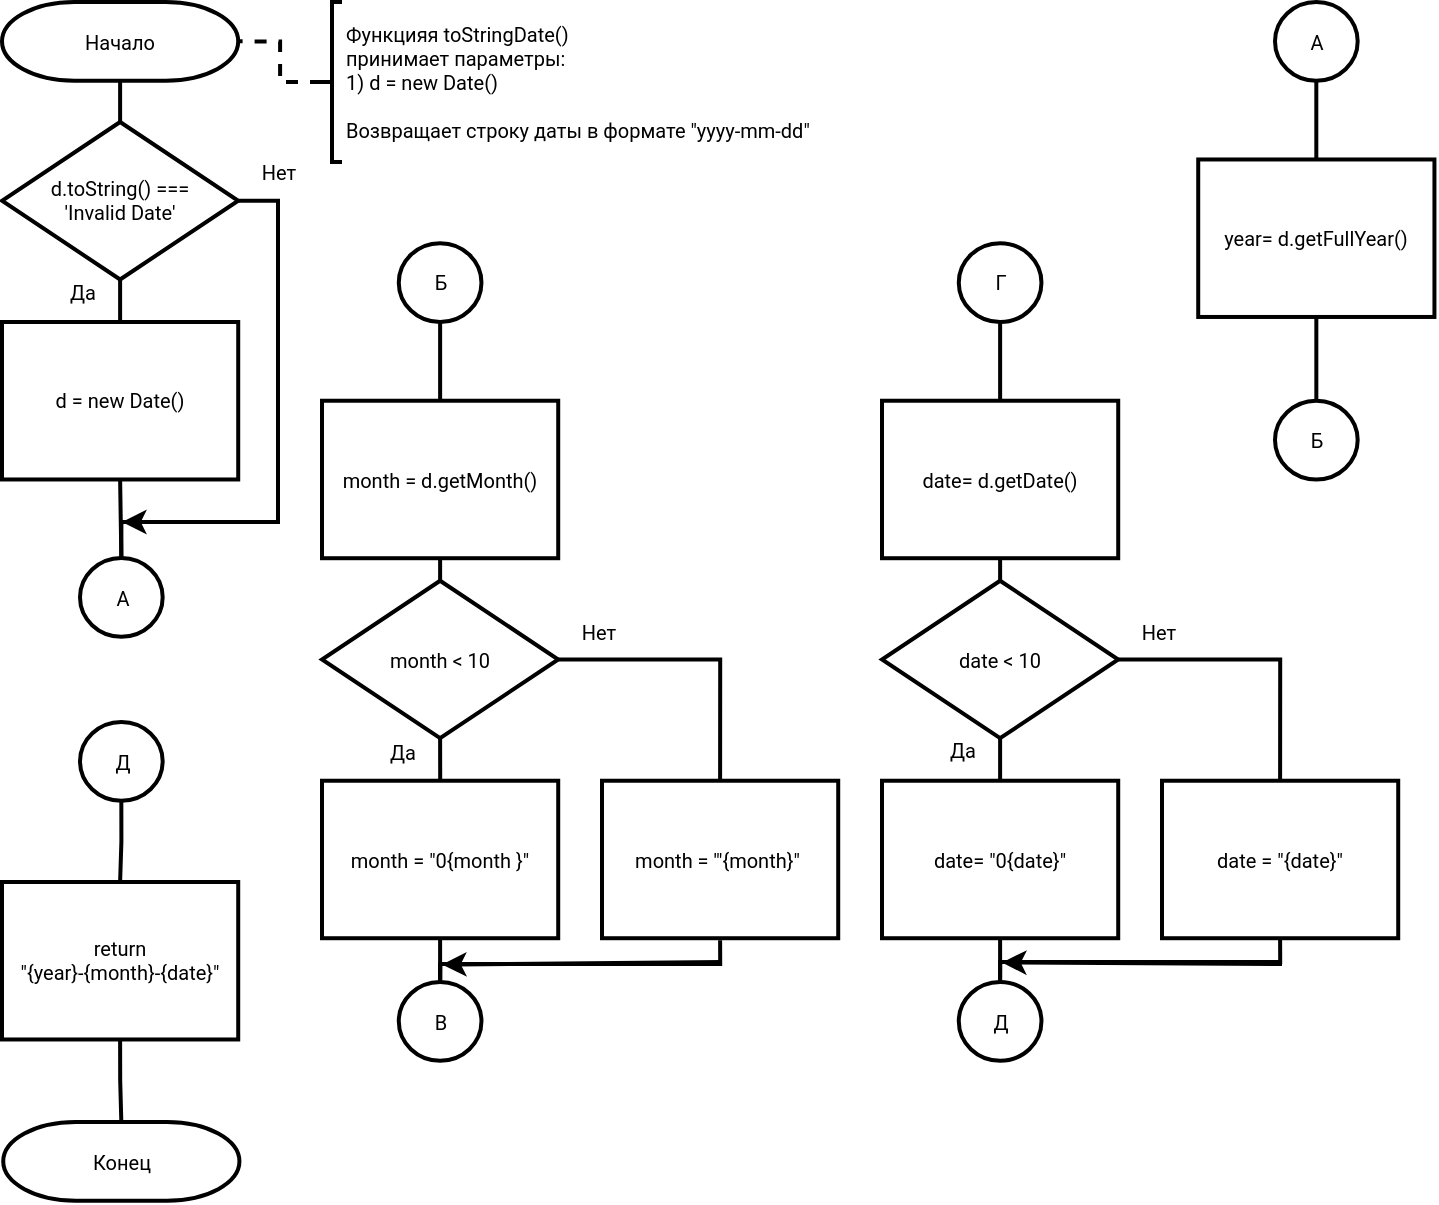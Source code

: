 <mxfile version="20.2.3" type="device"><diagram id="ocPkM2y0FLn_NgYpZz-E" name="Page-1"><mxGraphModel dx="1185" dy="721" grid="1" gridSize="10" guides="1" tooltips="1" connect="1" arrows="1" fold="1" page="1" pageScale="1" pageWidth="827" pageHeight="1169" math="0" shadow="0"><root><mxCell id="0"/><mxCell id="1" parent="0"/><mxCell id="gYfYX5atgRH-kku3bZTU-26" style="edgeStyle=orthogonalEdgeStyle;rounded=0;orthogonalLoop=1;jettySize=auto;html=1;exitX=0.5;exitY=1;exitDx=0;exitDy=0;exitPerimeter=0;entryX=0.5;entryY=0;entryDx=0;entryDy=0;entryPerimeter=0;fontFamily=Roboto;strokeWidth=2;endArrow=none;endFill=0;fontSize=10;fontSource=https%3A%2F%2Ffonts.googleapis.com%2Fcss%3Ffamily%3DRoboto;" parent="1" source="gYfYX5atgRH-kku3bZTU-13" target="gYfYX5atgRH-kku3bZTU-14" edge="1"><mxGeometry relative="1" as="geometry"/></mxCell><mxCell id="gYfYX5atgRH-kku3bZTU-13" value="Начало" style="strokeWidth=2;html=1;shape=mxgraph.flowchart.terminator;whiteSpace=wrap;fontFamily=Roboto;fontSize=10;fontSource=https%3A%2F%2Ffonts.googleapis.com%2Fcss%3Ffamily%3DRoboto;" parent="1" vertex="1"><mxGeometry x="40" y="40" width="118.11" height="39.37" as="geometry"/></mxCell><mxCell id="gYfYX5atgRH-kku3bZTU-27" style="edgeStyle=orthogonalEdgeStyle;rounded=0;orthogonalLoop=1;jettySize=auto;html=1;exitX=0.5;exitY=1;exitDx=0;exitDy=0;exitPerimeter=0;entryX=0.5;entryY=0;entryDx=0;entryDy=0;fontFamily=Roboto;endArrow=none;endFill=0;strokeWidth=2;fontSize=10;fontSource=https%3A%2F%2Ffonts.googleapis.com%2Fcss%3Ffamily%3DRoboto;" parent="1" source="gYfYX5atgRH-kku3bZTU-14" target="gYfYX5atgRH-kku3bZTU-15" edge="1"><mxGeometry relative="1" as="geometry"/></mxCell><mxCell id="4L_5L9tHKo6VDBUUXBE_-1" style="edgeStyle=orthogonalEdgeStyle;rounded=0;orthogonalLoop=1;jettySize=auto;html=1;exitX=1;exitY=0.5;exitDx=0;exitDy=0;exitPerimeter=0;entryX=0.5;entryY=0;entryDx=0;entryDy=0;entryPerimeter=0;strokeWidth=2;endArrow=none;endFill=0;fontFamily=Roboto;fontSource=https%3A%2F%2Ffonts.googleapis.com%2Fcss%3Ffamily%3DRoboto;fontSize=10;" parent="1" source="gYfYX5atgRH-kku3bZTU-14" target="gYfYX5atgRH-kku3bZTU-45" edge="1"><mxGeometry relative="1" as="geometry"><Array as="points"><mxPoint x="178" y="139"/><mxPoint x="178" y="300"/><mxPoint x="100" y="300"/></Array></mxGeometry></mxCell><mxCell id="gYfYX5atgRH-kku3bZTU-14" value="d.toString() ===&lt;br style=&quot;font-size: 10px;&quot;&gt;'Invalid Date'" style="strokeWidth=2;html=1;shape=mxgraph.flowchart.decision;whiteSpace=wrap;fontFamily=Roboto;fontSize=10;fontSource=https%3A%2F%2Ffonts.googleapis.com%2Fcss%3Ffamily%3DRoboto;" parent="1" vertex="1"><mxGeometry x="40" y="100" width="118.11" height="78.74" as="geometry"/></mxCell><mxCell id="gYfYX5atgRH-kku3bZTU-46" style="edgeStyle=orthogonalEdgeStyle;rounded=0;orthogonalLoop=1;jettySize=auto;html=1;exitX=0.5;exitY=1;exitDx=0;exitDy=0;entryX=0.5;entryY=0;entryDx=0;entryDy=0;entryPerimeter=0;fontFamily=Roboto;endArrow=none;endFill=0;strokeWidth=2;fontSize=10;fontSource=https%3A%2F%2Ffonts.googleapis.com%2Fcss%3Ffamily%3DRoboto;" parent="1" source="gYfYX5atgRH-kku3bZTU-15" target="gYfYX5atgRH-kku3bZTU-45" edge="1"><mxGeometry relative="1" as="geometry"/></mxCell><mxCell id="gYfYX5atgRH-kku3bZTU-15" value="d = new Date()" style="rounded=0;whiteSpace=wrap;html=1;absoluteArcSize=1;arcSize=14;strokeWidth=2;fontFamily=Roboto;fontSize=10;fontSource=https%3A%2F%2Ffonts.googleapis.com%2Fcss%3Ffamily%3DRoboto;" parent="1" vertex="1"><mxGeometry x="40" y="200" width="118.11" height="78.74" as="geometry"/></mxCell><mxCell id="gYfYX5atgRH-kku3bZTU-30" style="edgeStyle=orthogonalEdgeStyle;rounded=0;orthogonalLoop=1;jettySize=auto;html=1;exitX=0.5;exitY=1;exitDx=0;exitDy=0;entryX=0.5;entryY=0;entryDx=0;entryDy=0;entryPerimeter=0;fontFamily=Roboto;endArrow=none;endFill=0;strokeWidth=2;fontSize=10;fontSource=https%3A%2F%2Ffonts.googleapis.com%2Fcss%3Ffamily%3DRoboto;" parent="1" source="gYfYX5atgRH-kku3bZTU-16" target="gYfYX5atgRH-kku3bZTU-18" edge="1"><mxGeometry relative="1" as="geometry"/></mxCell><mxCell id="gYfYX5atgRH-kku3bZTU-16" value="month = d.getMonth()" style="rounded=0;whiteSpace=wrap;html=1;absoluteArcSize=1;arcSize=14;strokeWidth=2;fontFamily=Roboto;fontSize=10;fontSource=https%3A%2F%2Ffonts.googleapis.com%2Fcss%3Ffamily%3DRoboto;" parent="1" vertex="1"><mxGeometry x="200" y="239.37" width="118.11" height="78.74" as="geometry"/></mxCell><mxCell id="gYfYX5atgRH-kku3bZTU-31" style="edgeStyle=orthogonalEdgeStyle;rounded=0;orthogonalLoop=1;jettySize=auto;html=1;exitX=0.5;exitY=1;exitDx=0;exitDy=0;exitPerimeter=0;fontFamily=Roboto;endArrow=none;endFill=0;strokeWidth=2;fontSize=10;fontSource=https%3A%2F%2Ffonts.googleapis.com%2Fcss%3Ffamily%3DRoboto;" parent="1" source="gYfYX5atgRH-kku3bZTU-18" target="gYfYX5atgRH-kku3bZTU-19" edge="1"><mxGeometry relative="1" as="geometry"/></mxCell><mxCell id="gYfYX5atgRH-kku3bZTU-32" style="edgeStyle=orthogonalEdgeStyle;rounded=0;orthogonalLoop=1;jettySize=auto;html=1;exitX=1;exitY=0.5;exitDx=0;exitDy=0;exitPerimeter=0;entryX=0.5;entryY=0;entryDx=0;entryDy=0;fontFamily=Roboto;endArrow=none;endFill=0;strokeWidth=2;fontSize=10;fontSource=https%3A%2F%2Ffonts.googleapis.com%2Fcss%3Ffamily%3DRoboto;" parent="1" source="gYfYX5atgRH-kku3bZTU-18" target="gYfYX5atgRH-kku3bZTU-20" edge="1"><mxGeometry relative="1" as="geometry"/></mxCell><mxCell id="gYfYX5atgRH-kku3bZTU-18" value="month&amp;nbsp;&amp;lt; 10" style="strokeWidth=2;html=1;shape=mxgraph.flowchart.decision;whiteSpace=wrap;fontFamily=Roboto;fontSize=10;fontSource=https%3A%2F%2Ffonts.googleapis.com%2Fcss%3Ffamily%3DRoboto;" parent="1" vertex="1"><mxGeometry x="200" y="329.37" width="118.11" height="78.74" as="geometry"/></mxCell><mxCell id="gYfYX5atgRH-kku3bZTU-36" style="edgeStyle=orthogonalEdgeStyle;rounded=0;orthogonalLoop=1;jettySize=auto;html=1;exitX=0.5;exitY=1;exitDx=0;exitDy=0;entryX=0.5;entryY=0;entryDx=0;entryDy=0;entryPerimeter=0;fontFamily=Roboto;endArrow=none;endFill=0;strokeWidth=2;fontSize=10;fontSource=https%3A%2F%2Ffonts.googleapis.com%2Fcss%3Ffamily%3DRoboto;" parent="1" source="gYfYX5atgRH-kku3bZTU-19" target="gYfYX5atgRH-kku3bZTU-35" edge="1"><mxGeometry relative="1" as="geometry"/></mxCell><mxCell id="gYfYX5atgRH-kku3bZTU-19" value="month&amp;nbsp;= &quot;0{month }&quot;" style="rounded=0;whiteSpace=wrap;html=1;absoluteArcSize=1;arcSize=14;strokeWidth=2;fontFamily=Roboto;fontSize=10;fontSource=https%3A%2F%2Ffonts.googleapis.com%2Fcss%3Ffamily%3DRoboto;" parent="1" vertex="1"><mxGeometry x="200" y="429.37" width="118.11" height="78.74" as="geometry"/></mxCell><mxCell id="gYfYX5atgRH-kku3bZTU-37" style="edgeStyle=orthogonalEdgeStyle;rounded=0;orthogonalLoop=1;jettySize=auto;html=1;exitX=0.5;exitY=1;exitDx=0;exitDy=0;entryX=0.5;entryY=0;entryDx=0;entryDy=0;entryPerimeter=0;fontFamily=Roboto;endArrow=none;endFill=0;strokeWidth=2;fontSize=10;fontSource=https%3A%2F%2Ffonts.googleapis.com%2Fcss%3Ffamily%3DRoboto;startArrow=none;" parent="1" source="gYfYX5atgRH-kku3bZTU-35" edge="1"><mxGeometry relative="1" as="geometry"><mxPoint x="399.055" y="509.11" as="sourcePoint"/><mxPoint x="259.059" y="561.63" as="targetPoint"/><Array as="points"><mxPoint x="259" y="521"/></Array></mxGeometry></mxCell><mxCell id="gYfYX5atgRH-kku3bZTU-20" value="month&amp;nbsp;= '&quot;{month}&quot;&amp;nbsp;" style="rounded=0;whiteSpace=wrap;html=1;absoluteArcSize=1;arcSize=14;strokeWidth=2;fontFamily=Roboto;fontSize=10;fontSource=https%3A%2F%2Ffonts.googleapis.com%2Fcss%3Ffamily%3DRoboto;" parent="1" vertex="1"><mxGeometry x="340" y="429.37" width="118.11" height="78.74" as="geometry"/></mxCell><mxCell id="gYfYX5atgRH-kku3bZTU-40" style="edgeStyle=orthogonalEdgeStyle;rounded=0;orthogonalLoop=1;jettySize=auto;html=1;exitX=0.5;exitY=1;exitDx=0;exitDy=0;entryX=0.5;entryY=0;entryDx=0;entryDy=0;entryPerimeter=0;fontFamily=Roboto;endArrow=none;endFill=0;strokeWidth=2;fontSize=10;fontSource=https%3A%2F%2Ffonts.googleapis.com%2Fcss%3Ffamily%3DRoboto;" parent="1" source="gYfYX5atgRH-kku3bZTU-21" target="gYfYX5atgRH-kku3bZTU-22" edge="1"><mxGeometry relative="1" as="geometry"/></mxCell><mxCell id="gYfYX5atgRH-kku3bZTU-21" value="date= d.getDate()" style="rounded=0;whiteSpace=wrap;html=1;absoluteArcSize=1;arcSize=14;strokeWidth=2;fontFamily=Roboto;fontSize=10;fontSource=https%3A%2F%2Ffonts.googleapis.com%2Fcss%3Ffamily%3DRoboto;" parent="1" vertex="1"><mxGeometry x="480" y="239.37" width="118.11" height="78.74" as="geometry"/></mxCell><mxCell id="gYfYX5atgRH-kku3bZTU-41" style="edgeStyle=orthogonalEdgeStyle;rounded=0;orthogonalLoop=1;jettySize=auto;html=1;exitX=0.5;exitY=1;exitDx=0;exitDy=0;exitPerimeter=0;entryX=0.5;entryY=0;entryDx=0;entryDy=0;fontFamily=Roboto;endArrow=none;endFill=0;strokeWidth=2;fontSize=10;fontSource=https%3A%2F%2Ffonts.googleapis.com%2Fcss%3Ffamily%3DRoboto;" parent="1" source="gYfYX5atgRH-kku3bZTU-22" target="gYfYX5atgRH-kku3bZTU-23" edge="1"><mxGeometry relative="1" as="geometry"/></mxCell><mxCell id="gYfYX5atgRH-kku3bZTU-42" style="edgeStyle=orthogonalEdgeStyle;rounded=0;orthogonalLoop=1;jettySize=auto;html=1;exitX=1;exitY=0.5;exitDx=0;exitDy=0;exitPerimeter=0;entryX=0.5;entryY=0;entryDx=0;entryDy=0;fontFamily=Roboto;endArrow=none;endFill=0;strokeWidth=2;fontSize=10;fontSource=https%3A%2F%2Ffonts.googleapis.com%2Fcss%3Ffamily%3DRoboto;" parent="1" source="gYfYX5atgRH-kku3bZTU-22" target="gYfYX5atgRH-kku3bZTU-24" edge="1"><mxGeometry relative="1" as="geometry"/></mxCell><mxCell id="gYfYX5atgRH-kku3bZTU-22" value="date &amp;lt; 10" style="strokeWidth=2;html=1;shape=mxgraph.flowchart.decision;whiteSpace=wrap;fontFamily=Roboto;fontSize=10;fontSource=https%3A%2F%2Ffonts.googleapis.com%2Fcss%3Ffamily%3DRoboto;" parent="1" vertex="1"><mxGeometry x="480" y="329.37" width="118.11" height="78.74" as="geometry"/></mxCell><mxCell id="gYfYX5atgRH-kku3bZTU-44" style="edgeStyle=orthogonalEdgeStyle;rounded=0;orthogonalLoop=1;jettySize=auto;html=1;exitX=0.5;exitY=1;exitDx=0;exitDy=0;entryX=0.5;entryY=0;entryDx=0;entryDy=0;entryPerimeter=0;fontFamily=Roboto;endArrow=none;endFill=0;strokeWidth=2;fontSize=10;fontSource=https%3A%2F%2Ffonts.googleapis.com%2Fcss%3Ffamily%3DRoboto;" parent="1" source="gYfYX5atgRH-kku3bZTU-23" target="gYfYX5atgRH-kku3bZTU-43" edge="1"><mxGeometry relative="1" as="geometry"/></mxCell><mxCell id="gYfYX5atgRH-kku3bZTU-23" value="date= &quot;0{date}&quot;" style="rounded=0;whiteSpace=wrap;html=1;absoluteArcSize=1;arcSize=14;strokeWidth=2;fontFamily=Roboto;fontSize=10;fontSource=https%3A%2F%2Ffonts.googleapis.com%2Fcss%3Ffamily%3DRoboto;" parent="1" vertex="1"><mxGeometry x="480" y="429.37" width="118.11" height="78.74" as="geometry"/></mxCell><mxCell id="gYfYX5atgRH-kku3bZTU-51" style="edgeStyle=orthogonalEdgeStyle;rounded=0;orthogonalLoop=1;jettySize=auto;html=1;exitX=0.5;exitY=1;exitDx=0;exitDy=0;entryX=0.5;entryY=0;entryDx=0;entryDy=0;entryPerimeter=0;fontFamily=Roboto;endArrow=none;endFill=0;strokeWidth=2;fontSize=10;fontSource=https%3A%2F%2Ffonts.googleapis.com%2Fcss%3Ffamily%3DRoboto;" parent="1" source="gYfYX5atgRH-kku3bZTU-24" target="gYfYX5atgRH-kku3bZTU-43" edge="1"><mxGeometry relative="1" as="geometry"><Array as="points"><mxPoint x="679" y="520"/><mxPoint x="539" y="520"/></Array></mxGeometry></mxCell><mxCell id="gYfYX5atgRH-kku3bZTU-24" value="date = &quot;{date}&quot;" style="rounded=0;whiteSpace=wrap;html=1;absoluteArcSize=1;arcSize=14;strokeWidth=2;fontFamily=Roboto;fontSize=10;fontSource=https%3A%2F%2Ffonts.googleapis.com%2Fcss%3Ffamily%3DRoboto;" parent="1" vertex="1"><mxGeometry x="620" y="429.37" width="118.11" height="78.74" as="geometry"/></mxCell><mxCell id="gYfYX5atgRH-kku3bZTU-50" style="edgeStyle=orthogonalEdgeStyle;rounded=0;orthogonalLoop=1;jettySize=auto;html=1;exitX=0.5;exitY=1;exitDx=0;exitDy=0;entryX=0.5;entryY=0;entryDx=0;entryDy=0;entryPerimeter=0;fontFamily=Roboto;endArrow=none;endFill=0;strokeWidth=2;fontSize=10;fontSource=https%3A%2F%2Ffonts.googleapis.com%2Fcss%3Ffamily%3DRoboto;" parent="1" source="gYfYX5atgRH-kku3bZTU-25" target="gYfYX5atgRH-kku3bZTU-49" edge="1"><mxGeometry relative="1" as="geometry"/></mxCell><mxCell id="gYfYX5atgRH-kku3bZTU-25" value="return&lt;br style=&quot;font-size: 10px;&quot;&gt;&quot;{year}-{month}-{date}&quot;" style="rounded=0;whiteSpace=wrap;html=1;absoluteArcSize=1;arcSize=14;strokeWidth=2;fontFamily=Roboto;fontSize=10;fontSource=https%3A%2F%2Ffonts.googleapis.com%2Fcss%3Ffamily%3DRoboto;" parent="1" vertex="1"><mxGeometry x="40" y="480" width="118.11" height="78.74" as="geometry"/></mxCell><mxCell id="gYfYX5atgRH-kku3bZTU-34" style="edgeStyle=orthogonalEdgeStyle;rounded=0;orthogonalLoop=1;jettySize=auto;html=1;exitX=0.5;exitY=1;exitDx=0;exitDy=0;exitPerimeter=0;entryX=0.5;entryY=0;entryDx=0;entryDy=0;fontFamily=Roboto;endArrow=none;endFill=0;strokeWidth=2;fontSize=10;fontSource=https%3A%2F%2Ffonts.googleapis.com%2Fcss%3Ffamily%3DRoboto;" parent="1" source="gYfYX5atgRH-kku3bZTU-33" target="gYfYX5atgRH-kku3bZTU-16" edge="1"><mxGeometry relative="1" as="geometry"/></mxCell><mxCell id="gYfYX5atgRH-kku3bZTU-33" value="Б" style="verticalLabelPosition=middle;verticalAlign=middle;html=1;shape=mxgraph.flowchart.on-page_reference;fontFamily=Roboto;strokeWidth=2;labelPosition=center;align=center;fontSize=10;fontSource=https%3A%2F%2Ffonts.googleapis.com%2Fcss%3Ffamily%3DRoboto;" parent="1" vertex="1"><mxGeometry x="238.39" y="160.63" width="41.338" height="39.37" as="geometry"/></mxCell><mxCell id="gYfYX5atgRH-kku3bZTU-39" style="edgeStyle=orthogonalEdgeStyle;rounded=0;orthogonalLoop=1;jettySize=auto;html=1;exitX=0.5;exitY=1;exitDx=0;exitDy=0;exitPerimeter=0;entryX=0.5;entryY=0;entryDx=0;entryDy=0;fontFamily=Roboto;endArrow=none;endFill=0;strokeWidth=2;fontSize=10;fontSource=https%3A%2F%2Ffonts.googleapis.com%2Fcss%3Ffamily%3DRoboto;" parent="1" source="gYfYX5atgRH-kku3bZTU-38" target="gYfYX5atgRH-kku3bZTU-21" edge="1"><mxGeometry relative="1" as="geometry"/></mxCell><mxCell id="gYfYX5atgRH-kku3bZTU-38" value="Г" style="verticalLabelPosition=middle;verticalAlign=middle;html=1;shape=mxgraph.flowchart.on-page_reference;fontFamily=Roboto;strokeWidth=2;labelPosition=center;align=center;fontSize=10;fontSource=https%3A%2F%2Ffonts.googleapis.com%2Fcss%3Ffamily%3DRoboto;" parent="1" vertex="1"><mxGeometry x="518.39" y="160.63" width="41.338" height="39.37" as="geometry"/></mxCell><mxCell id="gYfYX5atgRH-kku3bZTU-43" value="Д" style="verticalLabelPosition=middle;verticalAlign=middle;html=1;shape=mxgraph.flowchart.on-page_reference;fontFamily=Roboto;strokeWidth=2;labelPosition=center;align=center;fontSize=10;fontSource=https%3A%2F%2Ffonts.googleapis.com%2Fcss%3Ffamily%3DRoboto;" parent="1" vertex="1"><mxGeometry x="518.39" y="530" width="41.338" height="39.37" as="geometry"/></mxCell><mxCell id="gYfYX5atgRH-kku3bZTU-45" value="А" style="verticalLabelPosition=middle;verticalAlign=middle;html=1;shape=mxgraph.flowchart.on-page_reference;fontFamily=Roboto;strokeWidth=2;labelPosition=center;align=center;fontSize=10;fontSource=https%3A%2F%2Ffonts.googleapis.com%2Fcss%3Ffamily%3DRoboto;" parent="1" vertex="1"><mxGeometry x="79" y="318" width="41.338" height="39.37" as="geometry"/></mxCell><mxCell id="gYfYX5atgRH-kku3bZTU-48" style="edgeStyle=orthogonalEdgeStyle;rounded=0;orthogonalLoop=1;jettySize=auto;html=1;exitX=0.5;exitY=1;exitDx=0;exitDy=0;exitPerimeter=0;entryX=0.5;entryY=0;entryDx=0;entryDy=0;fontFamily=Roboto;endArrow=none;endFill=0;strokeWidth=2;fontSize=10;fontSource=https%3A%2F%2Ffonts.googleapis.com%2Fcss%3Ffamily%3DRoboto;" parent="1" source="gYfYX5atgRH-kku3bZTU-47" target="gYfYX5atgRH-kku3bZTU-25" edge="1"><mxGeometry relative="1" as="geometry"/></mxCell><mxCell id="gYfYX5atgRH-kku3bZTU-47" value="Д" style="verticalLabelPosition=middle;verticalAlign=middle;html=1;shape=mxgraph.flowchart.on-page_reference;fontFamily=Roboto;strokeWidth=2;labelPosition=center;align=center;fontSize=10;fontSource=https%3A%2F%2Ffonts.googleapis.com%2Fcss%3Ffamily%3DRoboto;" parent="1" vertex="1"><mxGeometry x="79" y="400" width="41.338" height="39.37" as="geometry"/></mxCell><mxCell id="gYfYX5atgRH-kku3bZTU-49" value="Конец" style="strokeWidth=2;html=1;shape=mxgraph.flowchart.terminator;whiteSpace=wrap;fontFamily=Roboto;fontSize=10;fontSource=https%3A%2F%2Ffonts.googleapis.com%2Fcss%3Ffamily%3DRoboto;" parent="1" vertex="1"><mxGeometry x="40.61" y="600" width="118.11" height="39.37" as="geometry"/></mxCell><mxCell id="gYfYX5atgRH-kku3bZTU-53" style="edgeStyle=orthogonalEdgeStyle;rounded=0;orthogonalLoop=1;jettySize=auto;html=1;exitX=0;exitY=0.5;exitDx=0;exitDy=0;exitPerimeter=0;entryX=1;entryY=0.5;entryDx=0;entryDy=0;entryPerimeter=0;fontFamily=Roboto;endArrow=none;endFill=0;strokeWidth=2;dashed=1;fontSize=10;fontSource=https%3A%2F%2Ffonts.googleapis.com%2Fcss%3Ffamily%3DRoboto;" parent="1" source="gYfYX5atgRH-kku3bZTU-52" target="gYfYX5atgRH-kku3bZTU-13" edge="1"><mxGeometry relative="1" as="geometry"/></mxCell><mxCell id="gYfYX5atgRH-kku3bZTU-52" value="Функцияя toStringDate()&lt;br style=&quot;font-size: 10px;&quot;&gt;принимает параметры:&lt;br style=&quot;font-size: 10px;&quot;&gt;1) d = new Date()&lt;br style=&quot;font-size: 10px;&quot;&gt;&lt;br style=&quot;font-size: 10px;&quot;&gt;Возвращает строку даты в формате &quot;yyyy-mm-dd&quot;" style="strokeWidth=2;html=1;shape=mxgraph.flowchart.annotation_2;align=left;labelPosition=right;pointerEvents=1;rounded=0;fontFamily=Roboto;fontSize=10;fontSource=https%3A%2F%2Ffonts.googleapis.com%2Fcss%3Ffamily%3DRoboto;" parent="1" vertex="1"><mxGeometry x="200" y="40" width="10" height="80" as="geometry"/></mxCell><mxCell id="r-BGo9c0rDbQSYRC-zOx-2" value="Нет" style="text;html=1;align=center;verticalAlign=middle;resizable=0;points=[];autosize=1;strokeColor=none;fillColor=none;fontFamily=Roboto;fontSource=https%3A%2F%2Ffonts.googleapis.com%2Fcss%3Ffamily%3DRoboto;fontSize=10;" parent="1" vertex="1"><mxGeometry x="318.11" y="340" width="40" height="30" as="geometry"/></mxCell><mxCell id="r-BGo9c0rDbQSYRC-zOx-3" value="Да" style="text;html=1;align=center;verticalAlign=middle;resizable=0;points=[];autosize=1;strokeColor=none;fillColor=none;fontFamily=Roboto;fontSource=https%3A%2F%2Ffonts.googleapis.com%2Fcss%3Ffamily%3DRoboto;fontSize=10;" parent="1" vertex="1"><mxGeometry x="60" y="170" width="40" height="30" as="geometry"/></mxCell><mxCell id="r-BGo9c0rDbQSYRC-zOx-4" value="Да" style="text;html=1;align=center;verticalAlign=middle;resizable=0;points=[];autosize=1;strokeColor=none;fillColor=none;fontFamily=Roboto;fontSource=https%3A%2F%2Ffonts.googleapis.com%2Fcss%3Ffamily%3DRoboto;fontSize=10;" parent="1" vertex="1"><mxGeometry x="220" y="400" width="40" height="30" as="geometry"/></mxCell><mxCell id="r-BGo9c0rDbQSYRC-zOx-5" value="Да" style="text;html=1;align=center;verticalAlign=middle;resizable=0;points=[];autosize=1;strokeColor=none;fillColor=none;fontFamily=Roboto;fontSource=https%3A%2F%2Ffonts.googleapis.com%2Fcss%3Ffamily%3DRoboto;fontSize=10;" parent="1" vertex="1"><mxGeometry x="500" y="399.37" width="40" height="30" as="geometry"/></mxCell><mxCell id="r-BGo9c0rDbQSYRC-zOx-6" value="Нет" style="text;html=1;align=center;verticalAlign=middle;resizable=0;points=[];autosize=1;strokeColor=none;fillColor=none;fontFamily=Roboto;fontSource=https%3A%2F%2Ffonts.googleapis.com%2Fcss%3Ffamily%3DRoboto;fontSize=10;" parent="1" vertex="1"><mxGeometry x="158.11" y="110" width="40" height="30" as="geometry"/></mxCell><mxCell id="r-BGo9c0rDbQSYRC-zOx-7" value="Нет" style="text;html=1;align=center;verticalAlign=middle;resizable=0;points=[];autosize=1;strokeColor=none;fillColor=none;fontFamily=Roboto;fontSource=https%3A%2F%2Ffonts.googleapis.com%2Fcss%3Ffamily%3DRoboto;fontSize=10;" parent="1" vertex="1"><mxGeometry x="598.11" y="340" width="40" height="30" as="geometry"/></mxCell><mxCell id="uW94li5Cb0Kt3cpWWqvu-15" style="edgeStyle=orthogonalEdgeStyle;rounded=0;orthogonalLoop=1;jettySize=auto;html=1;exitX=0.5;exitY=1;exitDx=0;exitDy=0;entryX=0.5;entryY=0;entryDx=0;entryDy=0;entryPerimeter=0;endArrow=none;endFill=0;strokeWidth=2;fontFamily=Roboto;fontSource=https%3A%2F%2Ffonts.googleapis.com%2Fcss%3Ffamily%3DRoboto;fontSize=10;" parent="1" source="uW94li5Cb0Kt3cpWWqvu-2" target="uW94li5Cb0Kt3cpWWqvu-12" edge="1"><mxGeometry relative="1" as="geometry"/></mxCell><mxCell id="uW94li5Cb0Kt3cpWWqvu-2" value="year= d.getFullYear()" style="rounded=0;whiteSpace=wrap;html=1;absoluteArcSize=1;arcSize=14;strokeWidth=2;fontFamily=Roboto;fontSize=10;fontSource=https%3A%2F%2Ffonts.googleapis.com%2Fcss%3Ffamily%3DRoboto;" parent="1" vertex="1"><mxGeometry x="638.11" y="118.74" width="118.11" height="78.74" as="geometry"/></mxCell><mxCell id="uW94li5Cb0Kt3cpWWqvu-10" style="edgeStyle=orthogonalEdgeStyle;rounded=0;orthogonalLoop=1;jettySize=auto;html=1;exitX=0.5;exitY=1;exitDx=0;exitDy=0;exitPerimeter=0;entryX=0.5;entryY=0;entryDx=0;entryDy=0;fontFamily=Roboto;endArrow=none;endFill=0;strokeWidth=2;fontSize=10;fontSource=https%3A%2F%2Ffonts.googleapis.com%2Fcss%3Ffamily%3DRoboto;" parent="1" source="uW94li5Cb0Kt3cpWWqvu-11" target="uW94li5Cb0Kt3cpWWqvu-2" edge="1"><mxGeometry relative="1" as="geometry"/></mxCell><mxCell id="uW94li5Cb0Kt3cpWWqvu-11" value="А" style="verticalLabelPosition=middle;verticalAlign=middle;html=1;shape=mxgraph.flowchart.on-page_reference;fontFamily=Roboto;strokeWidth=2;labelPosition=center;align=center;fontSize=10;fontSource=https%3A%2F%2Ffonts.googleapis.com%2Fcss%3Ffamily%3DRoboto;" parent="1" vertex="1"><mxGeometry x="676.5" y="40" width="41.338" height="39.37" as="geometry"/></mxCell><mxCell id="uW94li5Cb0Kt3cpWWqvu-12" value="Б" style="verticalLabelPosition=middle;verticalAlign=middle;html=1;shape=mxgraph.flowchart.on-page_reference;fontFamily=Roboto;strokeWidth=2;labelPosition=center;align=center;fontSize=10;fontSource=https%3A%2F%2Ffonts.googleapis.com%2Fcss%3Ffamily%3DRoboto;" parent="1" vertex="1"><mxGeometry x="676.5" y="239.37" width="41.338" height="39.37" as="geometry"/></mxCell><mxCell id="4L_5L9tHKo6VDBUUXBE_-2" value="" style="endArrow=classic;html=1;rounded=0;strokeWidth=2;fontFamily=Roboto;fontSource=https%3A%2F%2Ffonts.googleapis.com%2Fcss%3Ffamily%3DRoboto;fontSize=10;" parent="1" edge="1"><mxGeometry width="50" height="50" relative="1" as="geometry"><mxPoint x="170" y="300" as="sourcePoint"/><mxPoint x="100" y="300" as="targetPoint"/></mxGeometry></mxCell><mxCell id="aZpHVczdQCOvpBZVDxoS-1" value="" style="endArrow=classic;html=1;rounded=0;strokeWidth=2;fontFamily=Roboto;fontSource=https%3A%2F%2Ffonts.googleapis.com%2Fcss%3Ffamily%3DRoboto;fontSize=10;" edge="1" parent="1"><mxGeometry width="50" height="50" relative="1" as="geometry"><mxPoint x="400" y="520" as="sourcePoint"/><mxPoint x="260" y="521.31" as="targetPoint"/></mxGeometry></mxCell><mxCell id="aZpHVczdQCOvpBZVDxoS-2" value="" style="endArrow=classic;html=1;rounded=0;strokeWidth=2;fontFamily=Roboto;fontSource=https%3A%2F%2Ffonts.googleapis.com%2Fcss%3Ffamily%3DRoboto;fontSize=10;" edge="1" parent="1"><mxGeometry width="50" height="50" relative="1" as="geometry"><mxPoint x="680" y="521" as="sourcePoint"/><mxPoint x="540" y="520.26" as="targetPoint"/></mxGeometry></mxCell><mxCell id="gYfYX5atgRH-kku3bZTU-35" value="В" style="verticalLabelPosition=middle;verticalAlign=middle;html=1;shape=mxgraph.flowchart.on-page_reference;fontFamily=Roboto;strokeWidth=2;labelPosition=center;align=center;fontSize=10;fontSource=https%3A%2F%2Ffonts.googleapis.com%2Fcss%3Ffamily%3DRoboto;" parent="1" vertex="1"><mxGeometry x="238.39" y="530" width="41.338" height="39.37" as="geometry"/></mxCell><mxCell id="aZpHVczdQCOvpBZVDxoS-3" value="" style="edgeStyle=orthogonalEdgeStyle;rounded=0;orthogonalLoop=1;jettySize=auto;html=1;exitX=0.5;exitY=1;exitDx=0;exitDy=0;entryX=0.5;entryY=0;entryDx=0;entryDy=0;entryPerimeter=0;fontFamily=Roboto;endArrow=none;endFill=0;strokeWidth=2;fontSize=10;fontSource=https%3A%2F%2Ffonts.googleapis.com%2Fcss%3Ffamily%3DRoboto;" edge="1" parent="1" target="gYfYX5atgRH-kku3bZTU-35"><mxGeometry relative="1" as="geometry"><mxPoint x="399.055" y="509.11" as="sourcePoint"/><mxPoint x="259.059" y="561.63" as="targetPoint"/><Array as="points"><mxPoint x="399" y="521"/></Array></mxGeometry></mxCell></root></mxGraphModel></diagram></mxfile>